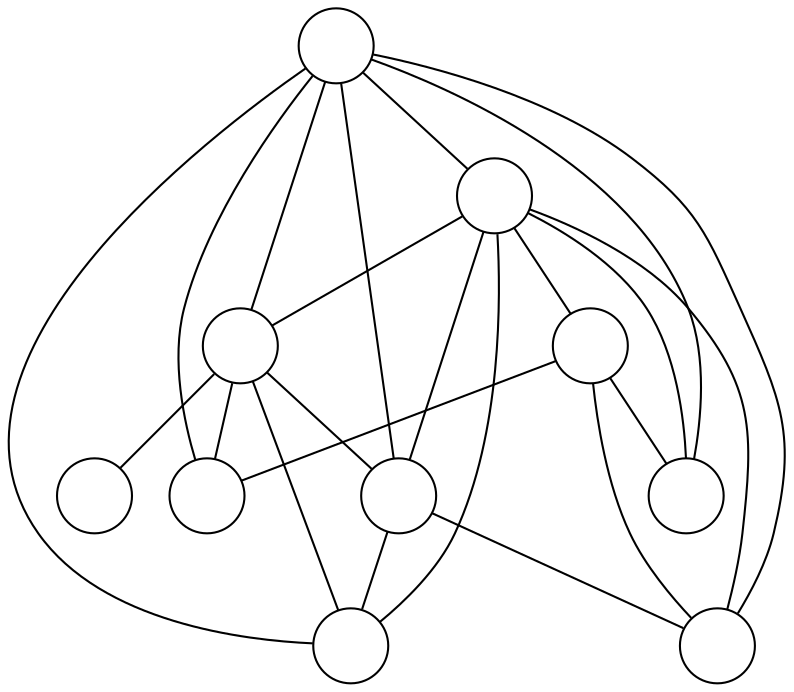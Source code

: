 graph G {
  node[label="", shape=circle]
  0;
  1;
  2;
  3;
  4;
  5;
  6;
  7;
  8;
  9;
  5 -- 0;
  5 -- 1;
  6 -- 0;
  6 -- 2;
  6 -- 3;
  7 -- 1;
  7 -- 2;
  7 -- 4;
  7 -- 5;
  8 -- 0;
  8 -- 1;
  8 -- 3;
  8 -- 5;
  8 -- 6;
  8 -- 7;
  9 -- 0;
  9 -- 1;
  9 -- 2;
  9 -- 3;
  9 -- 5;
  9 -- 7;
  9 -- 8;
}
